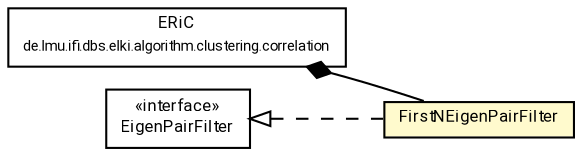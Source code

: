 #!/usr/local/bin/dot
#
# Class diagram 
# Generated by UMLGraph version R5_7_2-60-g0e99a6 (http://www.spinellis.gr/umlgraph/)
#

digraph G {
	graph [fontnames="svg"]
	edge [fontname="Roboto",fontsize=7,labelfontname="Roboto",labelfontsize=7,color="black"];
	node [fontname="Roboto",fontcolor="black",fontsize=8,shape=plaintext,margin=0,width=0,height=0];
	nodesep=0.15;
	ranksep=0.25;
	rankdir=LR;
	// de.lmu.ifi.dbs.elki.algorithm.clustering.correlation.ERiC<V extends de.lmu.ifi.dbs.elki.data.NumberVector>
	c4412302 [label=<<table title="de.lmu.ifi.dbs.elki.algorithm.clustering.correlation.ERiC" border="0" cellborder="1" cellspacing="0" cellpadding="2" href="../../../../algorithm/clustering/correlation/ERiC.html" target="_parent">
		<tr><td><table border="0" cellspacing="0" cellpadding="1">
		<tr><td align="center" balign="center"> <font face="Roboto">ERiC</font> </td></tr>
		<tr><td align="center" balign="center"> <font face="Roboto" point-size="7.0">de.lmu.ifi.dbs.elki.algorithm.clustering.correlation</font> </td></tr>
		</table></td></tr>
		</table>>, URL="../../../../algorithm/clustering/correlation/ERiC.html"];
	// de.lmu.ifi.dbs.elki.math.linearalgebra.pca.filter.FirstNEigenPairFilter
	c4413418 [label=<<table title="de.lmu.ifi.dbs.elki.math.linearalgebra.pca.filter.FirstNEigenPairFilter" border="0" cellborder="1" cellspacing="0" cellpadding="2" bgcolor="lemonChiffon" href="FirstNEigenPairFilter.html" target="_parent">
		<tr><td><table border="0" cellspacing="0" cellpadding="1">
		<tr><td align="center" balign="center"> <font face="Roboto">FirstNEigenPairFilter</font> </td></tr>
		</table></td></tr>
		</table>>, URL="FirstNEigenPairFilter.html"];
	// de.lmu.ifi.dbs.elki.math.linearalgebra.pca.filter.EigenPairFilter
	c4413422 [label=<<table title="de.lmu.ifi.dbs.elki.math.linearalgebra.pca.filter.EigenPairFilter" border="0" cellborder="1" cellspacing="0" cellpadding="2" href="EigenPairFilter.html" target="_parent">
		<tr><td><table border="0" cellspacing="0" cellpadding="1">
		<tr><td align="center" balign="center"> &#171;interface&#187; </td></tr>
		<tr><td align="center" balign="center"> <font face="Roboto">EigenPairFilter</font> </td></tr>
		</table></td></tr>
		</table>>, URL="EigenPairFilter.html"];
	// de.lmu.ifi.dbs.elki.algorithm.clustering.correlation.ERiC<V extends de.lmu.ifi.dbs.elki.data.NumberVector> composed de.lmu.ifi.dbs.elki.math.linearalgebra.pca.filter.FirstNEigenPairFilter
	c4412302 -> c4413418 [arrowhead=none,arrowtail=diamond,dir=back,weight=6];
	// de.lmu.ifi.dbs.elki.math.linearalgebra.pca.filter.FirstNEigenPairFilter implements de.lmu.ifi.dbs.elki.math.linearalgebra.pca.filter.EigenPairFilter
	c4413422 -> c4413418 [arrowtail=empty,style=dashed,dir=back,weight=9];
}

